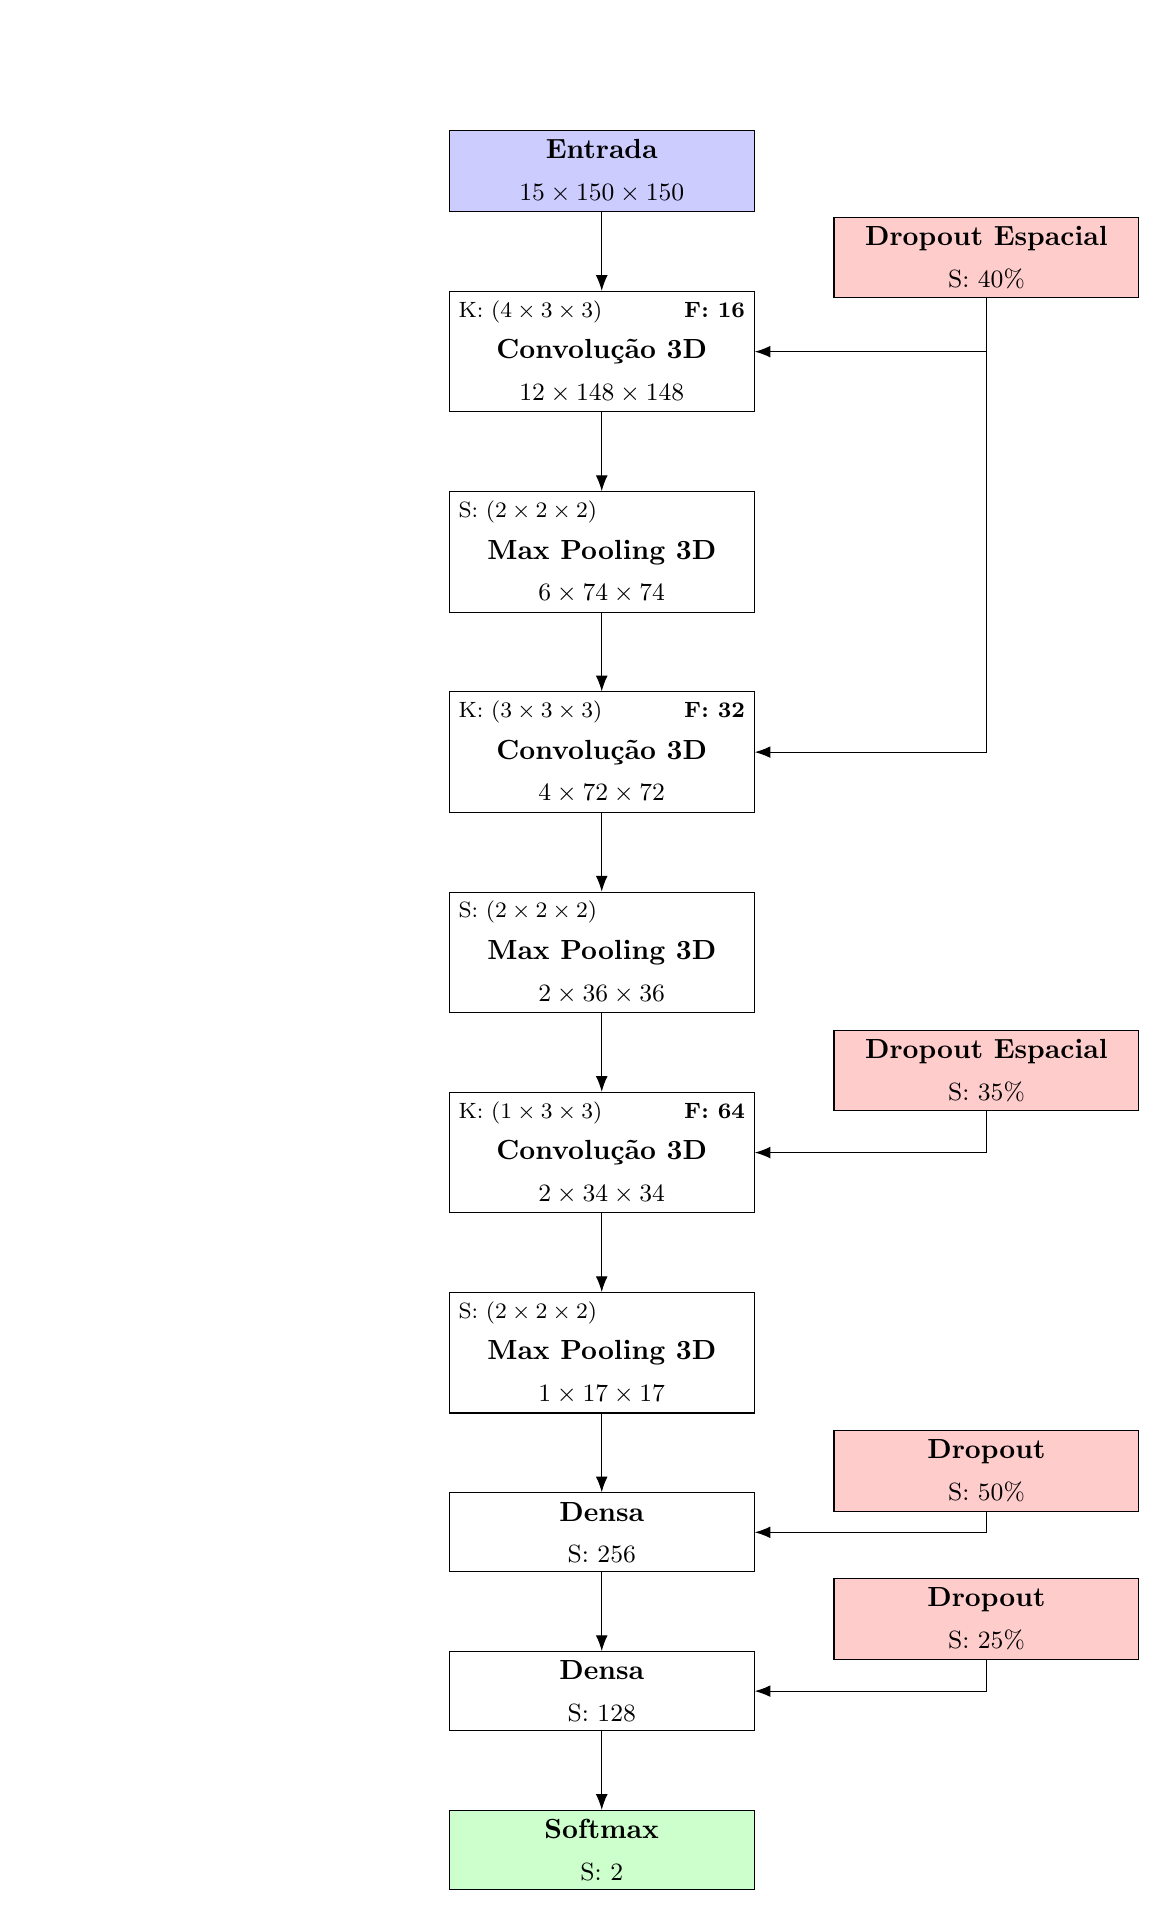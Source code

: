 \newcommand{\GenericLayer}[5]{
    \begin{minipage}{0.3\textwidth}
        \centering
        \baselineskip=1.25\baselineskip
            {\footnotesize{#2} \hfill \footnotesize{#3} \hfill \footnotesize{#4}}%
            \linebreak
            {\textbf{#1}}%
            \linebreak
            {\small{#5}}
    \end{minipage}%
}
\newcommand{\BasicLayer}[2]{
    \begin{minipage}{0.3\textwidth}
        \centering
        \baselineskip=1.25\baselineskip
            {\textbf{#1}}%
            \linebreak
            {\small{#2}}
    \end{minipage}%
}
\newcommand{\ConvLayer}[4]{
    \GenericLayer{#1}{K: (#2)}{}{\textbf{F: #3}}{#4}%
}
\newcommand{\PoolLayer}[3]{
    \GenericLayer{#1}{S: #2}{}{}{#3}%
}
\newcommand{\DenseLayer}[2]{
    \BasicLayer{#1}{S: #2}%
}
\newcommand{\InputLayer}[2]{
    \BasicLayer{#1}{#2}%
}

\begin{tikzpicture}[]
    \node[state, rectangle, align=center, fill=blue!20!white] (input) [] {
        \InputLayer{Entrada}{$15\times150\times150$}%
    };
    \node[state, rectangle, align=center] (conv3d_1) [below=of input] {
        \ConvLayer{Convolução 3D}{$4\times3\times3$}{16}{$12\times148\times148$}%
    };
    \node[state, rectangle, align=center] (maxpool_1) [below=of conv3d_1] {
        \PoolLayer{Max Pooling 3D}{$(2\times2\times2)$}{$6\times74\times74$}%
    };
    \node[state, rectangle, align=center] (conv3d_2) [below=of maxpool_1] {
        \ConvLayer{Convolução 3D}{$3\times3\times3$}{32}{$4\times72\times72$}%
    };
    \node[state, rectangle, align=center] (maxpool_2) [below=of conv3d_2] {
        \PoolLayer{Max Pooling 3D}{$(2\times2\times2)$}{$2\times36\times36$}%
    };
    \node[state, rectangle, align=center] (conv3d_3) [below=of maxpool_2] {
        \ConvLayer{Convolução 3D}{$1\times3\times3$}{64}{$2\times34\times34$}%
    };
    \node[state, rectangle, align=center] (maxpool_3) [below=of conv3d_3] {
        \PoolLayer{Max Pooling 3D}{$(2\times2\times2)$}{$1\times17\times17$}%
    };
    \node[state, rectangle, align=center] (dense_1) [below=of maxpool_3] {
        \DenseLayer{Densa}{$256$}%
    };
    \node[state, rectangle, align=center] (dense_2) [below=of dense_1] {
        \DenseLayer{Densa}{$128$}%
    };
    \node[state, rectangle, align=center, fill=green!20!white] (sofmax) [below=of dense_2] {
        \DenseLayer{Softmax}{$2$}%
    };
    
    \draw[-{Latex[length=2mm]}] (input) -- (conv3d_1);
    \draw[-{Latex[length=2mm]}] (conv3d_1) -- (maxpool_1);
    \draw[-{Latex[length=2mm]}] (maxpool_1) -- (conv3d_2);
    \draw[-{Latex[length=2mm]}] (conv3d_2) -- (maxpool_2);
    \draw[-{Latex[length=2mm]}] (maxpool_2) -- (conv3d_3);
    \draw[-{Latex[length=2mm]}] (conv3d_3) -- (maxpool_3);
    \draw[-{Latex[length=2mm]}] (maxpool_3) -- (dense_1);
    \draw[-{Latex[length=2mm]}] (dense_1) -- (dense_2);
    \draw[-{Latex[length=2mm]}] (dense_2) -- (sofmax);
    
    \node[state, rectangle, yshift=-1.1cm, fill=red!20!white] (dropout_1) [right=of input] {
        \DenseLayer{Dropout Espacial}{$40\%$}%
    };
    \node[state, rectangle, yshift=-1.5cm, fill=red!20!white] (dropout_2) [right=of maxpool_2] {
        \DenseLayer{Dropout Espacial}{$35\%$}%
    };
    \node[state, rectangle, yshift=-1.5cm, fill=red!20!white] (dropout_3) [right=of maxpool_3] {
        \DenseLayer{Dropout}{$50\%$}%
    };
    \node[state, rectangle, yshift=-1.1cm, fill=red!20!white] (dropout_4) [right=of dense_1] {
        \DenseLayer{Dropout}{$25\%$}%
    };
    
    \draw[-{Latex[length=2mm]}] (dropout_1) |- (conv3d_1);
    \draw[-{Latex[length=2mm]}] (dropout_1) |- (conv3d_2);
    \draw[-{Latex[length=2mm]}] (dropout_2) |- (conv3d_3);
    
    \draw[-{Latex[length=2mm]}] (dropout_3) |- (dense_1);
    \draw[-{Latex[length=2mm]}] (dropout_4) |- (dense_2);
    
    \node[draw=none, fill=none, minimum size=0.3\textwidth] [left=of input] (placeholder) {};
\end{tikzpicture}